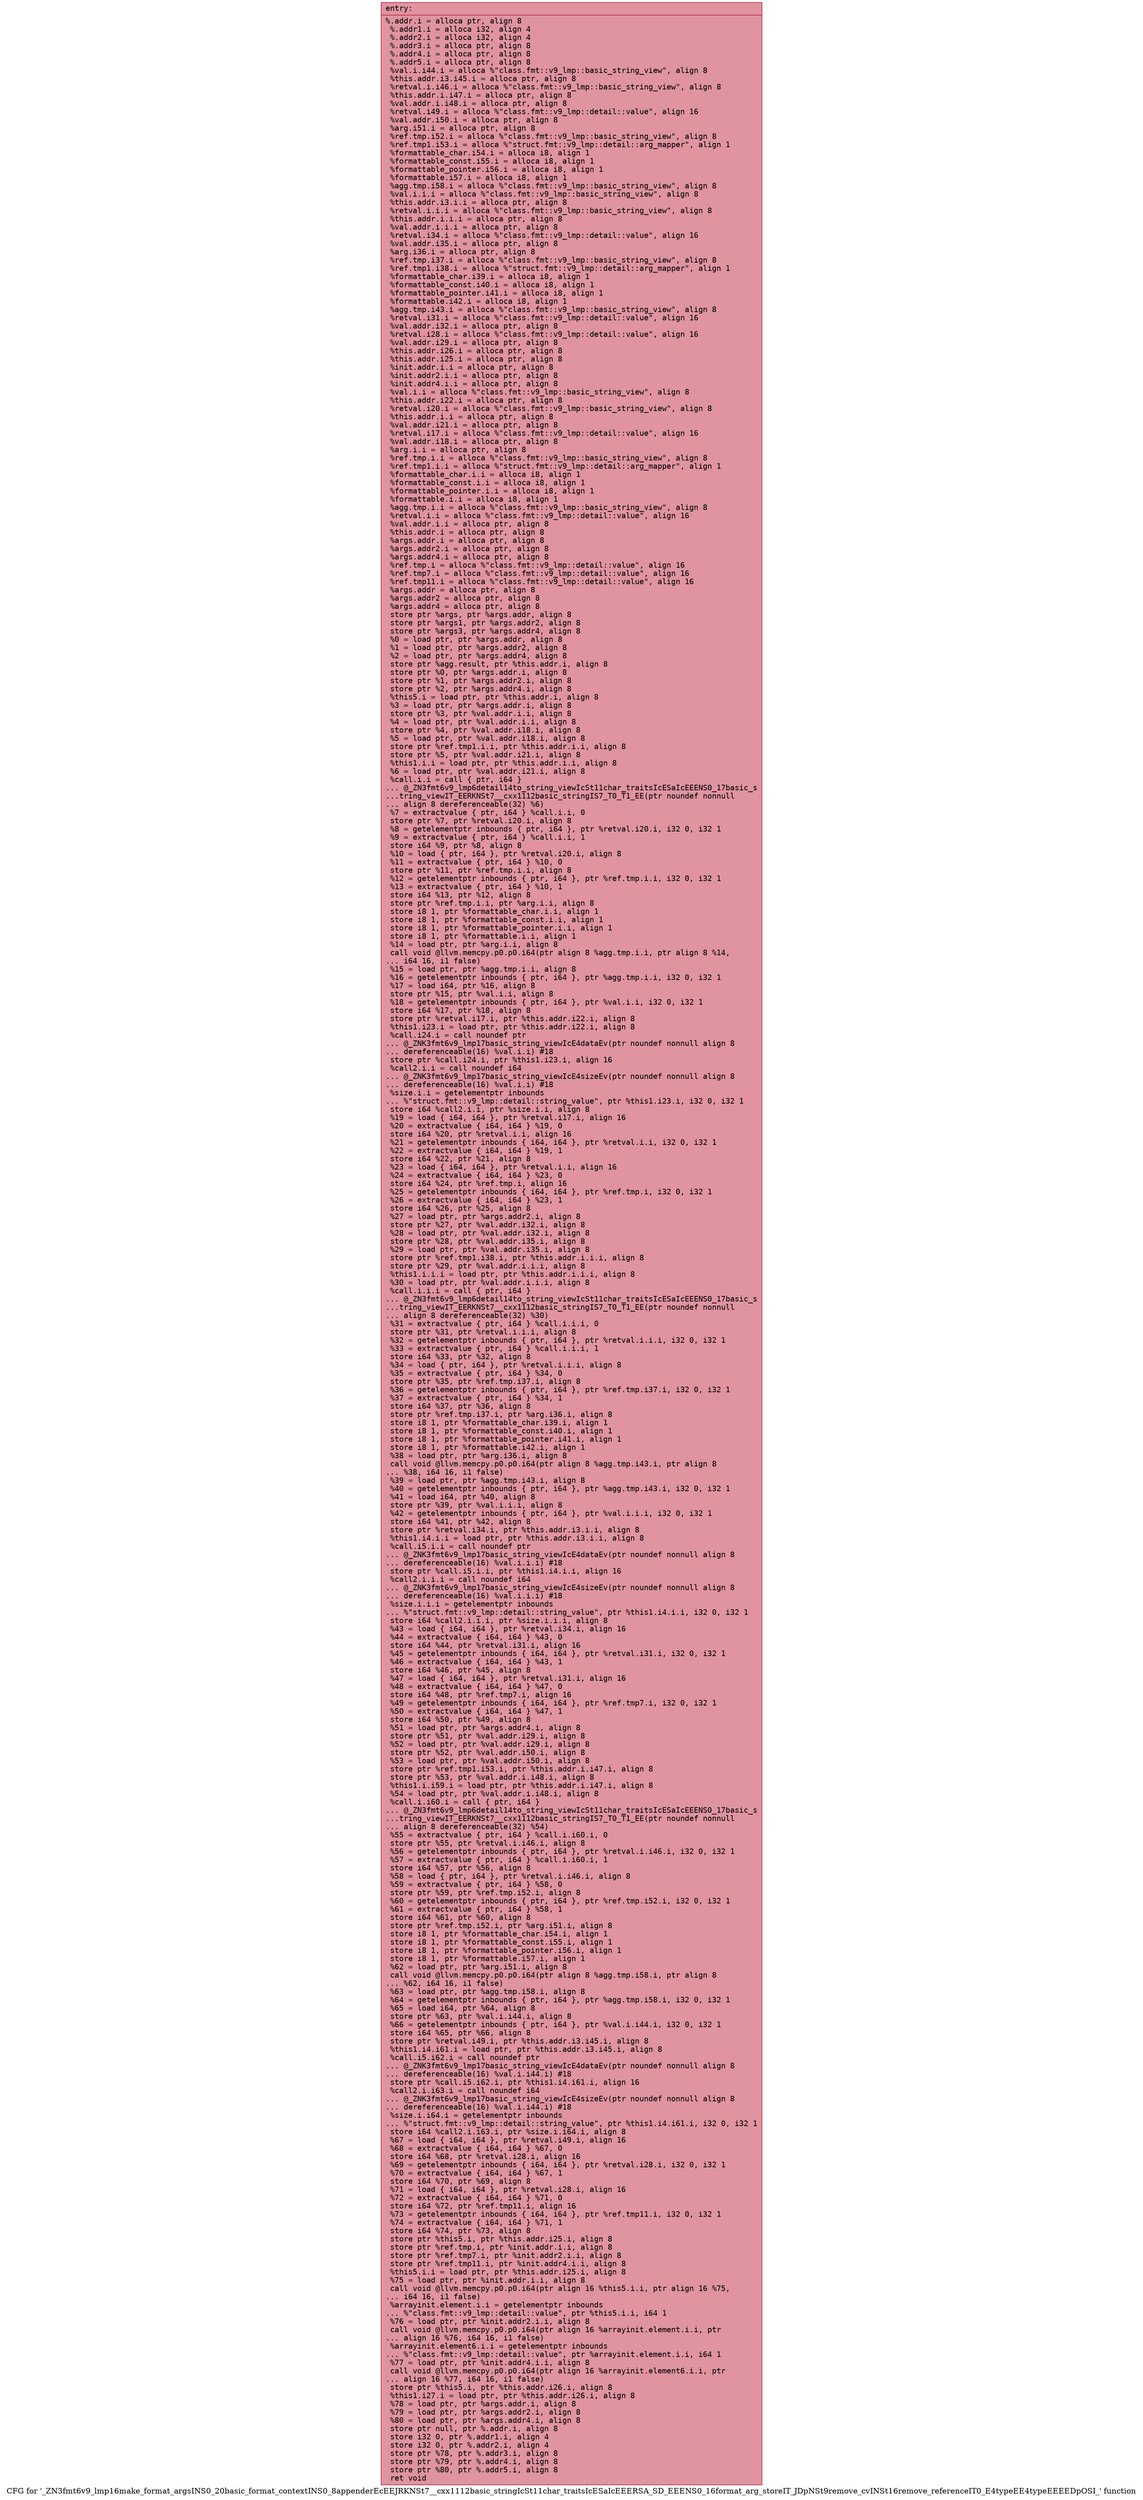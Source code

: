 digraph "CFG for '_ZN3fmt6v9_lmp16make_format_argsINS0_20basic_format_contextINS0_8appenderEcEEJRKNSt7__cxx1112basic_stringIcSt11char_traitsIcESaIcEEERSA_SD_EEENS0_16format_arg_storeIT_JDpNSt9remove_cvINSt16remove_referenceIT0_E4typeEE4typeEEEEDpOSI_' function" {
	label="CFG for '_ZN3fmt6v9_lmp16make_format_argsINS0_20basic_format_contextINS0_8appenderEcEEJRKNSt7__cxx1112basic_stringIcSt11char_traitsIcESaIcEEERSA_SD_EEENS0_16format_arg_storeIT_JDpNSt9remove_cvINSt16remove_referenceIT0_E4typeEE4typeEEEEDpOSI_' function";

	Node0x5584168a4220 [shape=record,color="#b70d28ff", style=filled, fillcolor="#b70d2870" fontname="Courier",label="{entry:\l|  %.addr.i = alloca ptr, align 8\l  %.addr1.i = alloca i32, align 4\l  %.addr2.i = alloca i32, align 4\l  %.addr3.i = alloca ptr, align 8\l  %.addr4.i = alloca ptr, align 8\l  %.addr5.i = alloca ptr, align 8\l  %val.i.i44.i = alloca %\"class.fmt::v9_lmp::basic_string_view\", align 8\l  %this.addr.i3.i45.i = alloca ptr, align 8\l  %retval.i.i46.i = alloca %\"class.fmt::v9_lmp::basic_string_view\", align 8\l  %this.addr.i.i47.i = alloca ptr, align 8\l  %val.addr.i.i48.i = alloca ptr, align 8\l  %retval.i49.i = alloca %\"class.fmt::v9_lmp::detail::value\", align 16\l  %val.addr.i50.i = alloca ptr, align 8\l  %arg.i51.i = alloca ptr, align 8\l  %ref.tmp.i52.i = alloca %\"class.fmt::v9_lmp::basic_string_view\", align 8\l  %ref.tmp1.i53.i = alloca %\"struct.fmt::v9_lmp::detail::arg_mapper\", align 1\l  %formattable_char.i54.i = alloca i8, align 1\l  %formattable_const.i55.i = alloca i8, align 1\l  %formattable_pointer.i56.i = alloca i8, align 1\l  %formattable.i57.i = alloca i8, align 1\l  %agg.tmp.i58.i = alloca %\"class.fmt::v9_lmp::basic_string_view\", align 8\l  %val.i.i.i = alloca %\"class.fmt::v9_lmp::basic_string_view\", align 8\l  %this.addr.i3.i.i = alloca ptr, align 8\l  %retval.i.i.i = alloca %\"class.fmt::v9_lmp::basic_string_view\", align 8\l  %this.addr.i.i.i = alloca ptr, align 8\l  %val.addr.i.i.i = alloca ptr, align 8\l  %retval.i34.i = alloca %\"class.fmt::v9_lmp::detail::value\", align 16\l  %val.addr.i35.i = alloca ptr, align 8\l  %arg.i36.i = alloca ptr, align 8\l  %ref.tmp.i37.i = alloca %\"class.fmt::v9_lmp::basic_string_view\", align 8\l  %ref.tmp1.i38.i = alloca %\"struct.fmt::v9_lmp::detail::arg_mapper\", align 1\l  %formattable_char.i39.i = alloca i8, align 1\l  %formattable_const.i40.i = alloca i8, align 1\l  %formattable_pointer.i41.i = alloca i8, align 1\l  %formattable.i42.i = alloca i8, align 1\l  %agg.tmp.i43.i = alloca %\"class.fmt::v9_lmp::basic_string_view\", align 8\l  %retval.i31.i = alloca %\"class.fmt::v9_lmp::detail::value\", align 16\l  %val.addr.i32.i = alloca ptr, align 8\l  %retval.i28.i = alloca %\"class.fmt::v9_lmp::detail::value\", align 16\l  %val.addr.i29.i = alloca ptr, align 8\l  %this.addr.i26.i = alloca ptr, align 8\l  %this.addr.i25.i = alloca ptr, align 8\l  %init.addr.i.i = alloca ptr, align 8\l  %init.addr2.i.i = alloca ptr, align 8\l  %init.addr4.i.i = alloca ptr, align 8\l  %val.i.i = alloca %\"class.fmt::v9_lmp::basic_string_view\", align 8\l  %this.addr.i22.i = alloca ptr, align 8\l  %retval.i20.i = alloca %\"class.fmt::v9_lmp::basic_string_view\", align 8\l  %this.addr.i.i = alloca ptr, align 8\l  %val.addr.i21.i = alloca ptr, align 8\l  %retval.i17.i = alloca %\"class.fmt::v9_lmp::detail::value\", align 16\l  %val.addr.i18.i = alloca ptr, align 8\l  %arg.i.i = alloca ptr, align 8\l  %ref.tmp.i.i = alloca %\"class.fmt::v9_lmp::basic_string_view\", align 8\l  %ref.tmp1.i.i = alloca %\"struct.fmt::v9_lmp::detail::arg_mapper\", align 1\l  %formattable_char.i.i = alloca i8, align 1\l  %formattable_const.i.i = alloca i8, align 1\l  %formattable_pointer.i.i = alloca i8, align 1\l  %formattable.i.i = alloca i8, align 1\l  %agg.tmp.i.i = alloca %\"class.fmt::v9_lmp::basic_string_view\", align 8\l  %retval.i.i = alloca %\"class.fmt::v9_lmp::detail::value\", align 16\l  %val.addr.i.i = alloca ptr, align 8\l  %this.addr.i = alloca ptr, align 8\l  %args.addr.i = alloca ptr, align 8\l  %args.addr2.i = alloca ptr, align 8\l  %args.addr4.i = alloca ptr, align 8\l  %ref.tmp.i = alloca %\"class.fmt::v9_lmp::detail::value\", align 16\l  %ref.tmp7.i = alloca %\"class.fmt::v9_lmp::detail::value\", align 16\l  %ref.tmp11.i = alloca %\"class.fmt::v9_lmp::detail::value\", align 16\l  %args.addr = alloca ptr, align 8\l  %args.addr2 = alloca ptr, align 8\l  %args.addr4 = alloca ptr, align 8\l  store ptr %args, ptr %args.addr, align 8\l  store ptr %args1, ptr %args.addr2, align 8\l  store ptr %args3, ptr %args.addr4, align 8\l  %0 = load ptr, ptr %args.addr, align 8\l  %1 = load ptr, ptr %args.addr2, align 8\l  %2 = load ptr, ptr %args.addr4, align 8\l  store ptr %agg.result, ptr %this.addr.i, align 8\l  store ptr %0, ptr %args.addr.i, align 8\l  store ptr %1, ptr %args.addr2.i, align 8\l  store ptr %2, ptr %args.addr4.i, align 8\l  %this5.i = load ptr, ptr %this.addr.i, align 8\l  %3 = load ptr, ptr %args.addr.i, align 8\l  store ptr %3, ptr %val.addr.i.i, align 8\l  %4 = load ptr, ptr %val.addr.i.i, align 8\l  store ptr %4, ptr %val.addr.i18.i, align 8\l  %5 = load ptr, ptr %val.addr.i18.i, align 8\l  store ptr %ref.tmp1.i.i, ptr %this.addr.i.i, align 8\l  store ptr %5, ptr %val.addr.i21.i, align 8\l  %this1.i.i = load ptr, ptr %this.addr.i.i, align 8\l  %6 = load ptr, ptr %val.addr.i21.i, align 8\l  %call.i.i = call \{ ptr, i64 \}\l... @_ZN3fmt6v9_lmp6detail14to_string_viewIcSt11char_traitsIcESaIcEEENS0_17basic_s\l...tring_viewIT_EERKNSt7__cxx1112basic_stringIS7_T0_T1_EE(ptr noundef nonnull\l... align 8 dereferenceable(32) %6)\l  %7 = extractvalue \{ ptr, i64 \} %call.i.i, 0\l  store ptr %7, ptr %retval.i20.i, align 8\l  %8 = getelementptr inbounds \{ ptr, i64 \}, ptr %retval.i20.i, i32 0, i32 1\l  %9 = extractvalue \{ ptr, i64 \} %call.i.i, 1\l  store i64 %9, ptr %8, align 8\l  %10 = load \{ ptr, i64 \}, ptr %retval.i20.i, align 8\l  %11 = extractvalue \{ ptr, i64 \} %10, 0\l  store ptr %11, ptr %ref.tmp.i.i, align 8\l  %12 = getelementptr inbounds \{ ptr, i64 \}, ptr %ref.tmp.i.i, i32 0, i32 1\l  %13 = extractvalue \{ ptr, i64 \} %10, 1\l  store i64 %13, ptr %12, align 8\l  store ptr %ref.tmp.i.i, ptr %arg.i.i, align 8\l  store i8 1, ptr %formattable_char.i.i, align 1\l  store i8 1, ptr %formattable_const.i.i, align 1\l  store i8 1, ptr %formattable_pointer.i.i, align 1\l  store i8 1, ptr %formattable.i.i, align 1\l  %14 = load ptr, ptr %arg.i.i, align 8\l  call void @llvm.memcpy.p0.p0.i64(ptr align 8 %agg.tmp.i.i, ptr align 8 %14,\l... i64 16, i1 false)\l  %15 = load ptr, ptr %agg.tmp.i.i, align 8\l  %16 = getelementptr inbounds \{ ptr, i64 \}, ptr %agg.tmp.i.i, i32 0, i32 1\l  %17 = load i64, ptr %16, align 8\l  store ptr %15, ptr %val.i.i, align 8\l  %18 = getelementptr inbounds \{ ptr, i64 \}, ptr %val.i.i, i32 0, i32 1\l  store i64 %17, ptr %18, align 8\l  store ptr %retval.i17.i, ptr %this.addr.i22.i, align 8\l  %this1.i23.i = load ptr, ptr %this.addr.i22.i, align 8\l  %call.i24.i = call noundef ptr\l... @_ZNK3fmt6v9_lmp17basic_string_viewIcE4dataEv(ptr noundef nonnull align 8\l... dereferenceable(16) %val.i.i) #18\l  store ptr %call.i24.i, ptr %this1.i23.i, align 16\l  %call2.i.i = call noundef i64\l... @_ZNK3fmt6v9_lmp17basic_string_viewIcE4sizeEv(ptr noundef nonnull align 8\l... dereferenceable(16) %val.i.i) #18\l  %size.i.i = getelementptr inbounds\l... %\"struct.fmt::v9_lmp::detail::string_value\", ptr %this1.i23.i, i32 0, i32 1\l  store i64 %call2.i.i, ptr %size.i.i, align 8\l  %19 = load \{ i64, i64 \}, ptr %retval.i17.i, align 16\l  %20 = extractvalue \{ i64, i64 \} %19, 0\l  store i64 %20, ptr %retval.i.i, align 16\l  %21 = getelementptr inbounds \{ i64, i64 \}, ptr %retval.i.i, i32 0, i32 1\l  %22 = extractvalue \{ i64, i64 \} %19, 1\l  store i64 %22, ptr %21, align 8\l  %23 = load \{ i64, i64 \}, ptr %retval.i.i, align 16\l  %24 = extractvalue \{ i64, i64 \} %23, 0\l  store i64 %24, ptr %ref.tmp.i, align 16\l  %25 = getelementptr inbounds \{ i64, i64 \}, ptr %ref.tmp.i, i32 0, i32 1\l  %26 = extractvalue \{ i64, i64 \} %23, 1\l  store i64 %26, ptr %25, align 8\l  %27 = load ptr, ptr %args.addr2.i, align 8\l  store ptr %27, ptr %val.addr.i32.i, align 8\l  %28 = load ptr, ptr %val.addr.i32.i, align 8\l  store ptr %28, ptr %val.addr.i35.i, align 8\l  %29 = load ptr, ptr %val.addr.i35.i, align 8\l  store ptr %ref.tmp1.i38.i, ptr %this.addr.i.i.i, align 8\l  store ptr %29, ptr %val.addr.i.i.i, align 8\l  %this1.i.i.i = load ptr, ptr %this.addr.i.i.i, align 8\l  %30 = load ptr, ptr %val.addr.i.i.i, align 8\l  %call.i.i.i = call \{ ptr, i64 \}\l... @_ZN3fmt6v9_lmp6detail14to_string_viewIcSt11char_traitsIcESaIcEEENS0_17basic_s\l...tring_viewIT_EERKNSt7__cxx1112basic_stringIS7_T0_T1_EE(ptr noundef nonnull\l... align 8 dereferenceable(32) %30)\l  %31 = extractvalue \{ ptr, i64 \} %call.i.i.i, 0\l  store ptr %31, ptr %retval.i.i.i, align 8\l  %32 = getelementptr inbounds \{ ptr, i64 \}, ptr %retval.i.i.i, i32 0, i32 1\l  %33 = extractvalue \{ ptr, i64 \} %call.i.i.i, 1\l  store i64 %33, ptr %32, align 8\l  %34 = load \{ ptr, i64 \}, ptr %retval.i.i.i, align 8\l  %35 = extractvalue \{ ptr, i64 \} %34, 0\l  store ptr %35, ptr %ref.tmp.i37.i, align 8\l  %36 = getelementptr inbounds \{ ptr, i64 \}, ptr %ref.tmp.i37.i, i32 0, i32 1\l  %37 = extractvalue \{ ptr, i64 \} %34, 1\l  store i64 %37, ptr %36, align 8\l  store ptr %ref.tmp.i37.i, ptr %arg.i36.i, align 8\l  store i8 1, ptr %formattable_char.i39.i, align 1\l  store i8 1, ptr %formattable_const.i40.i, align 1\l  store i8 1, ptr %formattable_pointer.i41.i, align 1\l  store i8 1, ptr %formattable.i42.i, align 1\l  %38 = load ptr, ptr %arg.i36.i, align 8\l  call void @llvm.memcpy.p0.p0.i64(ptr align 8 %agg.tmp.i43.i, ptr align 8\l... %38, i64 16, i1 false)\l  %39 = load ptr, ptr %agg.tmp.i43.i, align 8\l  %40 = getelementptr inbounds \{ ptr, i64 \}, ptr %agg.tmp.i43.i, i32 0, i32 1\l  %41 = load i64, ptr %40, align 8\l  store ptr %39, ptr %val.i.i.i, align 8\l  %42 = getelementptr inbounds \{ ptr, i64 \}, ptr %val.i.i.i, i32 0, i32 1\l  store i64 %41, ptr %42, align 8\l  store ptr %retval.i34.i, ptr %this.addr.i3.i.i, align 8\l  %this1.i4.i.i = load ptr, ptr %this.addr.i3.i.i, align 8\l  %call.i5.i.i = call noundef ptr\l... @_ZNK3fmt6v9_lmp17basic_string_viewIcE4dataEv(ptr noundef nonnull align 8\l... dereferenceable(16) %val.i.i.i) #18\l  store ptr %call.i5.i.i, ptr %this1.i4.i.i, align 16\l  %call2.i.i.i = call noundef i64\l... @_ZNK3fmt6v9_lmp17basic_string_viewIcE4sizeEv(ptr noundef nonnull align 8\l... dereferenceable(16) %val.i.i.i) #18\l  %size.i.i.i = getelementptr inbounds\l... %\"struct.fmt::v9_lmp::detail::string_value\", ptr %this1.i4.i.i, i32 0, i32 1\l  store i64 %call2.i.i.i, ptr %size.i.i.i, align 8\l  %43 = load \{ i64, i64 \}, ptr %retval.i34.i, align 16\l  %44 = extractvalue \{ i64, i64 \} %43, 0\l  store i64 %44, ptr %retval.i31.i, align 16\l  %45 = getelementptr inbounds \{ i64, i64 \}, ptr %retval.i31.i, i32 0, i32 1\l  %46 = extractvalue \{ i64, i64 \} %43, 1\l  store i64 %46, ptr %45, align 8\l  %47 = load \{ i64, i64 \}, ptr %retval.i31.i, align 16\l  %48 = extractvalue \{ i64, i64 \} %47, 0\l  store i64 %48, ptr %ref.tmp7.i, align 16\l  %49 = getelementptr inbounds \{ i64, i64 \}, ptr %ref.tmp7.i, i32 0, i32 1\l  %50 = extractvalue \{ i64, i64 \} %47, 1\l  store i64 %50, ptr %49, align 8\l  %51 = load ptr, ptr %args.addr4.i, align 8\l  store ptr %51, ptr %val.addr.i29.i, align 8\l  %52 = load ptr, ptr %val.addr.i29.i, align 8\l  store ptr %52, ptr %val.addr.i50.i, align 8\l  %53 = load ptr, ptr %val.addr.i50.i, align 8\l  store ptr %ref.tmp1.i53.i, ptr %this.addr.i.i47.i, align 8\l  store ptr %53, ptr %val.addr.i.i48.i, align 8\l  %this1.i.i59.i = load ptr, ptr %this.addr.i.i47.i, align 8\l  %54 = load ptr, ptr %val.addr.i.i48.i, align 8\l  %call.i.i60.i = call \{ ptr, i64 \}\l... @_ZN3fmt6v9_lmp6detail14to_string_viewIcSt11char_traitsIcESaIcEEENS0_17basic_s\l...tring_viewIT_EERKNSt7__cxx1112basic_stringIS7_T0_T1_EE(ptr noundef nonnull\l... align 8 dereferenceable(32) %54)\l  %55 = extractvalue \{ ptr, i64 \} %call.i.i60.i, 0\l  store ptr %55, ptr %retval.i.i46.i, align 8\l  %56 = getelementptr inbounds \{ ptr, i64 \}, ptr %retval.i.i46.i, i32 0, i32 1\l  %57 = extractvalue \{ ptr, i64 \} %call.i.i60.i, 1\l  store i64 %57, ptr %56, align 8\l  %58 = load \{ ptr, i64 \}, ptr %retval.i.i46.i, align 8\l  %59 = extractvalue \{ ptr, i64 \} %58, 0\l  store ptr %59, ptr %ref.tmp.i52.i, align 8\l  %60 = getelementptr inbounds \{ ptr, i64 \}, ptr %ref.tmp.i52.i, i32 0, i32 1\l  %61 = extractvalue \{ ptr, i64 \} %58, 1\l  store i64 %61, ptr %60, align 8\l  store ptr %ref.tmp.i52.i, ptr %arg.i51.i, align 8\l  store i8 1, ptr %formattable_char.i54.i, align 1\l  store i8 1, ptr %formattable_const.i55.i, align 1\l  store i8 1, ptr %formattable_pointer.i56.i, align 1\l  store i8 1, ptr %formattable.i57.i, align 1\l  %62 = load ptr, ptr %arg.i51.i, align 8\l  call void @llvm.memcpy.p0.p0.i64(ptr align 8 %agg.tmp.i58.i, ptr align 8\l... %62, i64 16, i1 false)\l  %63 = load ptr, ptr %agg.tmp.i58.i, align 8\l  %64 = getelementptr inbounds \{ ptr, i64 \}, ptr %agg.tmp.i58.i, i32 0, i32 1\l  %65 = load i64, ptr %64, align 8\l  store ptr %63, ptr %val.i.i44.i, align 8\l  %66 = getelementptr inbounds \{ ptr, i64 \}, ptr %val.i.i44.i, i32 0, i32 1\l  store i64 %65, ptr %66, align 8\l  store ptr %retval.i49.i, ptr %this.addr.i3.i45.i, align 8\l  %this1.i4.i61.i = load ptr, ptr %this.addr.i3.i45.i, align 8\l  %call.i5.i62.i = call noundef ptr\l... @_ZNK3fmt6v9_lmp17basic_string_viewIcE4dataEv(ptr noundef nonnull align 8\l... dereferenceable(16) %val.i.i44.i) #18\l  store ptr %call.i5.i62.i, ptr %this1.i4.i61.i, align 16\l  %call2.i.i63.i = call noundef i64\l... @_ZNK3fmt6v9_lmp17basic_string_viewIcE4sizeEv(ptr noundef nonnull align 8\l... dereferenceable(16) %val.i.i44.i) #18\l  %size.i.i64.i = getelementptr inbounds\l... %\"struct.fmt::v9_lmp::detail::string_value\", ptr %this1.i4.i61.i, i32 0, i32 1\l  store i64 %call2.i.i63.i, ptr %size.i.i64.i, align 8\l  %67 = load \{ i64, i64 \}, ptr %retval.i49.i, align 16\l  %68 = extractvalue \{ i64, i64 \} %67, 0\l  store i64 %68, ptr %retval.i28.i, align 16\l  %69 = getelementptr inbounds \{ i64, i64 \}, ptr %retval.i28.i, i32 0, i32 1\l  %70 = extractvalue \{ i64, i64 \} %67, 1\l  store i64 %70, ptr %69, align 8\l  %71 = load \{ i64, i64 \}, ptr %retval.i28.i, align 16\l  %72 = extractvalue \{ i64, i64 \} %71, 0\l  store i64 %72, ptr %ref.tmp11.i, align 16\l  %73 = getelementptr inbounds \{ i64, i64 \}, ptr %ref.tmp11.i, i32 0, i32 1\l  %74 = extractvalue \{ i64, i64 \} %71, 1\l  store i64 %74, ptr %73, align 8\l  store ptr %this5.i, ptr %this.addr.i25.i, align 8\l  store ptr %ref.tmp.i, ptr %init.addr.i.i, align 8\l  store ptr %ref.tmp7.i, ptr %init.addr2.i.i, align 8\l  store ptr %ref.tmp11.i, ptr %init.addr4.i.i, align 8\l  %this5.i.i = load ptr, ptr %this.addr.i25.i, align 8\l  %75 = load ptr, ptr %init.addr.i.i, align 8\l  call void @llvm.memcpy.p0.p0.i64(ptr align 16 %this5.i.i, ptr align 16 %75,\l... i64 16, i1 false)\l  %arrayinit.element.i.i = getelementptr inbounds\l... %\"class.fmt::v9_lmp::detail::value\", ptr %this5.i.i, i64 1\l  %76 = load ptr, ptr %init.addr2.i.i, align 8\l  call void @llvm.memcpy.p0.p0.i64(ptr align 16 %arrayinit.element.i.i, ptr\l... align 16 %76, i64 16, i1 false)\l  %arrayinit.element6.i.i = getelementptr inbounds\l... %\"class.fmt::v9_lmp::detail::value\", ptr %arrayinit.element.i.i, i64 1\l  %77 = load ptr, ptr %init.addr4.i.i, align 8\l  call void @llvm.memcpy.p0.p0.i64(ptr align 16 %arrayinit.element6.i.i, ptr\l... align 16 %77, i64 16, i1 false)\l  store ptr %this5.i, ptr %this.addr.i26.i, align 8\l  %this1.i27.i = load ptr, ptr %this.addr.i26.i, align 8\l  %78 = load ptr, ptr %args.addr.i, align 8\l  %79 = load ptr, ptr %args.addr2.i, align 8\l  %80 = load ptr, ptr %args.addr4.i, align 8\l  store ptr null, ptr %.addr.i, align 8\l  store i32 0, ptr %.addr1.i, align 4\l  store i32 0, ptr %.addr2.i, align 4\l  store ptr %78, ptr %.addr3.i, align 8\l  store ptr %79, ptr %.addr4.i, align 8\l  store ptr %80, ptr %.addr5.i, align 8\l  ret void\l}"];
}
